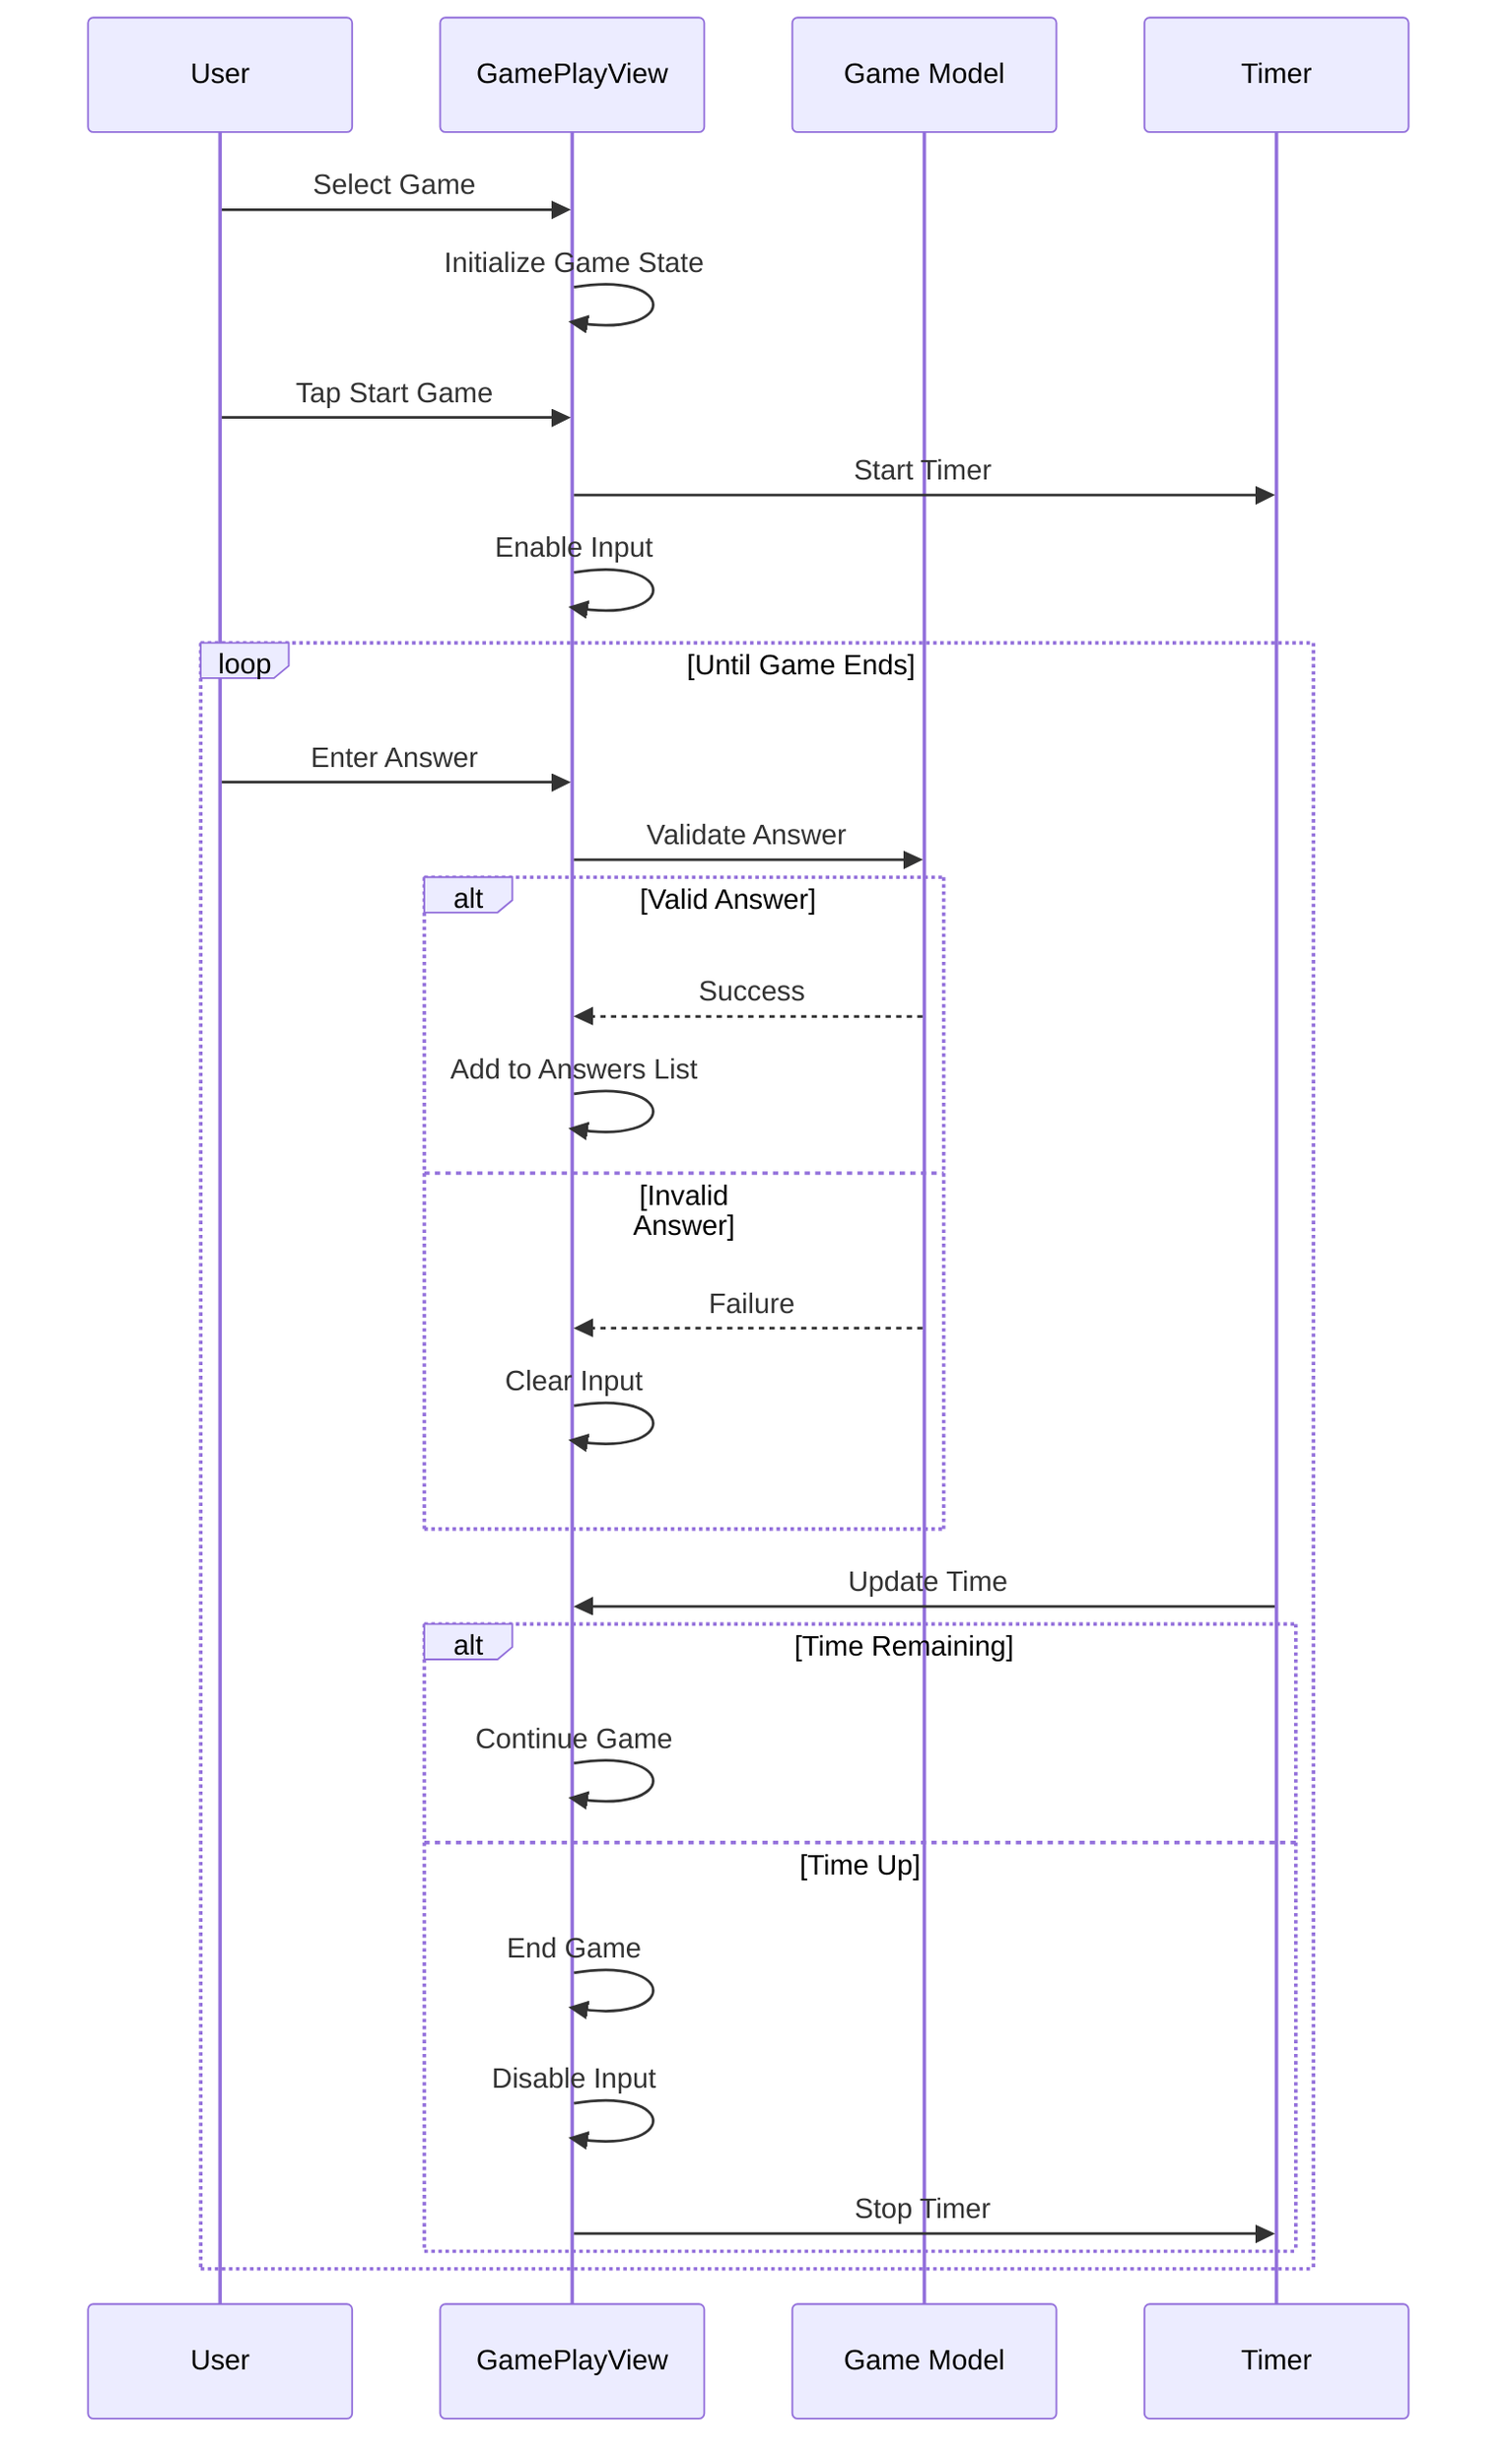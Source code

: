 sequenceDiagram
    participant U as User
    participant V as GamePlayView
    participant G as Game Model
    participant T as Timer

    U->>V: Select Game
    V->>V: Initialize Game State
    U->>V: Tap Start Game
    V->>T: Start Timer
    V->>V: Enable Input

    loop Until Game Ends
        U->>V: Enter Answer
        V->>G: Validate Answer
        alt Valid Answer
            G-->>V: Success
            V->>V: Add to Answers List
        else Invalid Answer
            G-->>V: Failure
            V->>V: Clear Input
        end

        T->>V: Update Time
        alt Time Remaining
            V->>V: Continue Game
        else Time Up
            V->>V: End Game
            V->>V: Disable Input
            V->>T: Stop Timer
        end
    end